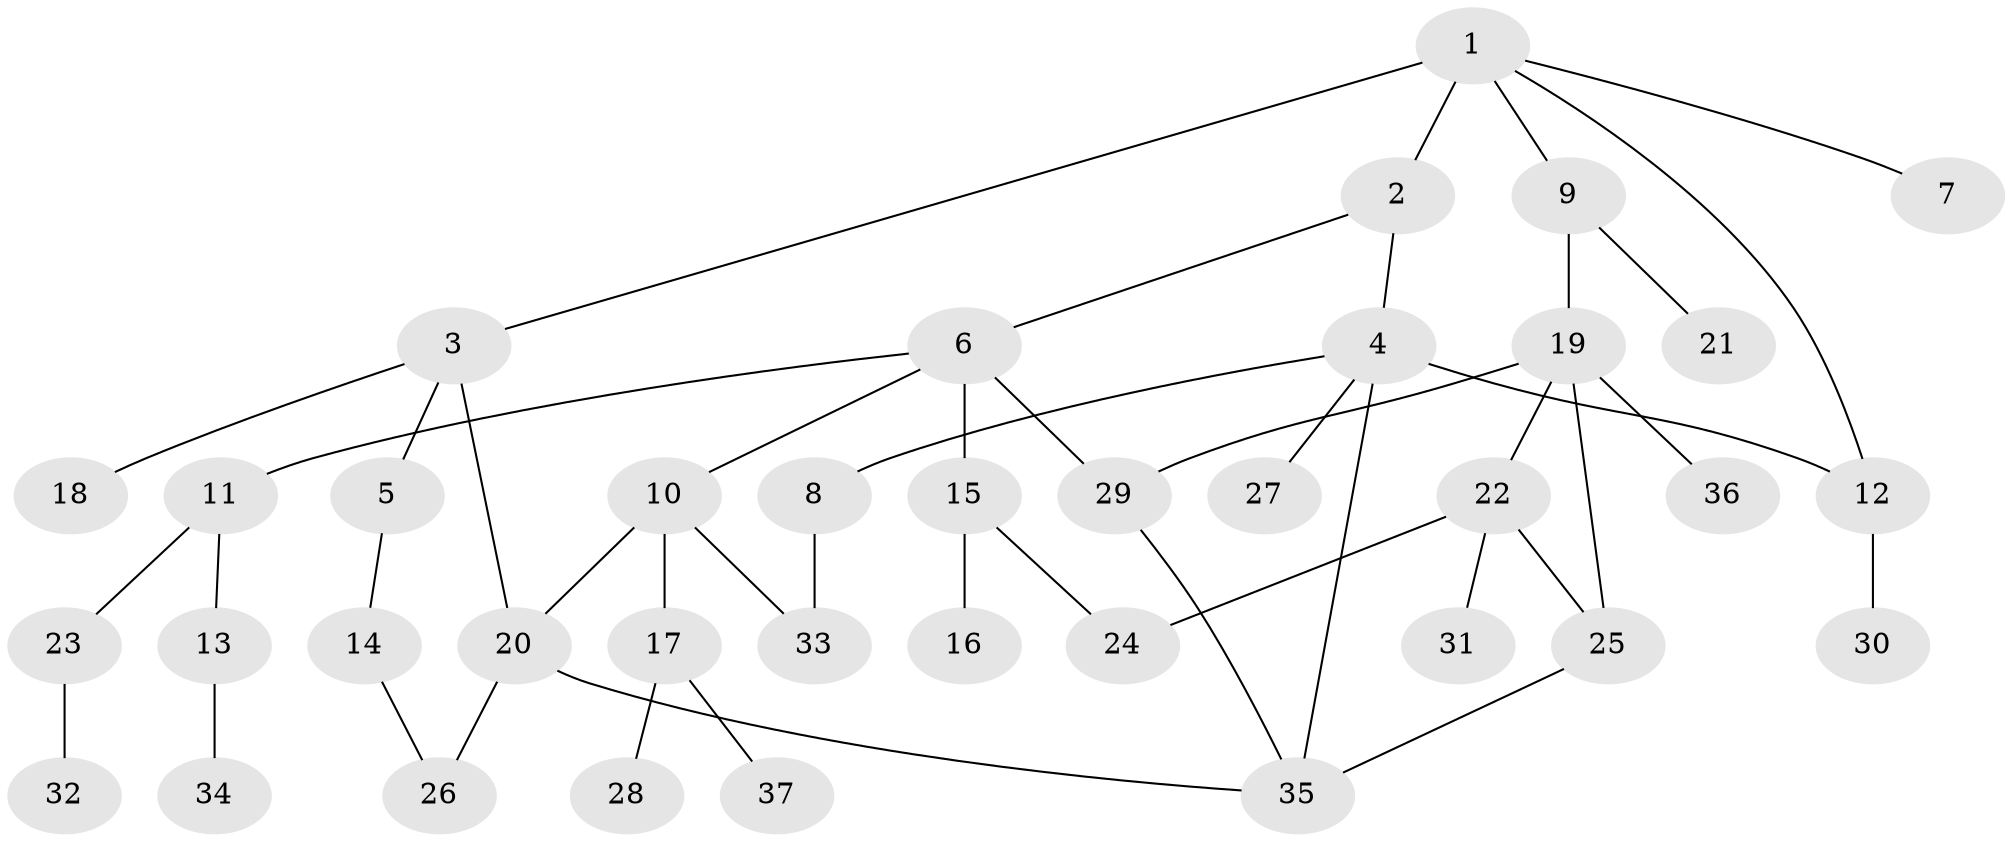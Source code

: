 // original degree distribution, {4: 0.13513513513513514, 5: 0.06756756756756757, 2: 0.32432432432432434, 3: 0.13513513513513514, 1: 0.33783783783783783}
// Generated by graph-tools (version 1.1) at 2025/48/03/04/25 22:48:43]
// undirected, 37 vertices, 46 edges
graph export_dot {
  node [color=gray90,style=filled];
  1;
  2;
  3;
  4;
  5;
  6;
  7;
  8;
  9;
  10;
  11;
  12;
  13;
  14;
  15;
  16;
  17;
  18;
  19;
  20;
  21;
  22;
  23;
  24;
  25;
  26;
  27;
  28;
  29;
  30;
  31;
  32;
  33;
  34;
  35;
  36;
  37;
  1 -- 2 [weight=2.0];
  1 -- 3 [weight=1.0];
  1 -- 7 [weight=1.0];
  1 -- 9 [weight=1.0];
  1 -- 12 [weight=1.0];
  2 -- 4 [weight=1.0];
  2 -- 6 [weight=1.0];
  3 -- 5 [weight=1.0];
  3 -- 18 [weight=1.0];
  3 -- 20 [weight=1.0];
  4 -- 8 [weight=1.0];
  4 -- 12 [weight=1.0];
  4 -- 27 [weight=1.0];
  4 -- 35 [weight=1.0];
  5 -- 14 [weight=1.0];
  6 -- 10 [weight=1.0];
  6 -- 11 [weight=1.0];
  6 -- 15 [weight=1.0];
  6 -- 29 [weight=1.0];
  8 -- 33 [weight=1.0];
  9 -- 19 [weight=1.0];
  9 -- 21 [weight=1.0];
  10 -- 17 [weight=1.0];
  10 -- 20 [weight=1.0];
  10 -- 33 [weight=1.0];
  11 -- 13 [weight=1.0];
  11 -- 23 [weight=1.0];
  12 -- 30 [weight=1.0];
  13 -- 34 [weight=1.0];
  14 -- 26 [weight=1.0];
  15 -- 16 [weight=2.0];
  15 -- 24 [weight=1.0];
  17 -- 28 [weight=1.0];
  17 -- 37 [weight=1.0];
  19 -- 22 [weight=1.0];
  19 -- 25 [weight=3.0];
  19 -- 29 [weight=1.0];
  19 -- 36 [weight=1.0];
  20 -- 26 [weight=1.0];
  20 -- 35 [weight=1.0];
  22 -- 24 [weight=1.0];
  22 -- 25 [weight=1.0];
  22 -- 31 [weight=1.0];
  23 -- 32 [weight=1.0];
  25 -- 35 [weight=1.0];
  29 -- 35 [weight=1.0];
}
